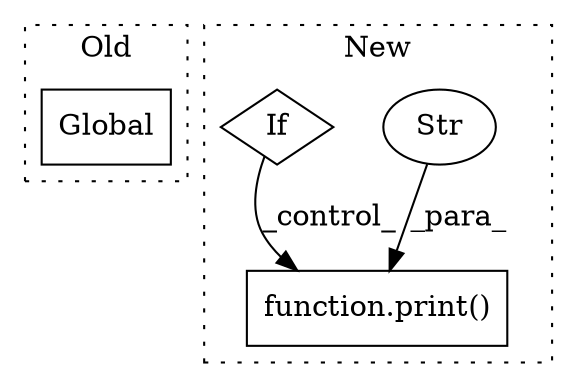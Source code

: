 digraph G {
subgraph cluster0 {
1 [label="Global" a="57" s="6621" l="15" shape="box"];
label = "Old";
style="dotted";
}
subgraph cluster1 {
2 [label="function.print()" a="75" s="13108,13143" l="6,1" shape="box"];
3 [label="Str" a="66" s="13114" l="29" shape="ellipse"];
4 [label="If" a="96" s="13065" l="3" shape="diamond"];
label = "New";
style="dotted";
}
3 -> 2 [label="_para_"];
4 -> 2 [label="_control_"];
}